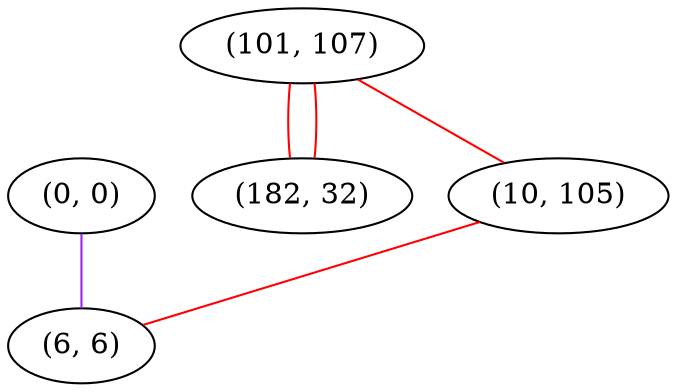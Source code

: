 graph "" {
"(0, 0)";
"(101, 107)";
"(182, 32)";
"(10, 105)";
"(6, 6)";
"(0, 0)" -- "(6, 6)"  [color=purple, key=0, weight=4];
"(101, 107)" -- "(182, 32)"  [color=red, key=0, weight=1];
"(101, 107)" -- "(182, 32)"  [color=red, key=1, weight=1];
"(101, 107)" -- "(10, 105)"  [color=red, key=0, weight=1];
"(10, 105)" -- "(6, 6)"  [color=red, key=0, weight=1];
}
